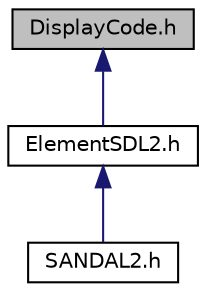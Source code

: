 digraph "DisplayCode.h"
{
  edge [fontname="Helvetica",fontsize="10",labelfontname="Helvetica",labelfontsize="10"];
  node [fontname="Helvetica",fontsize="10",shape=record];
  Node1 [label="DisplayCode.h",height=0.2,width=0.4,color="black", fillcolor="grey75", style="filled", fontcolor="black"];
  Node1 -> Node2 [dir="back",color="midnightblue",fontsize="10",style="solid",fontname="Helvetica"];
  Node2 [label="ElementSDL2.h",height=0.2,width=0.4,color="black", fillcolor="white", style="filled",URL="$ElementSDL2_8h.html",tooltip="Contains all structures related to Elements. "];
  Node2 -> Node3 [dir="back",color="midnightblue",fontsize="10",style="solid",fontname="Helvetica"];
  Node3 [label="SANDAL2.h",height=0.2,width=0.4,color="black", fillcolor="white", style="filled",URL="$SANDAL2_8h.html",tooltip="File to include, include everything else. Compilation flags to use : -lSDL2 -lSDL2_ttf -lSDL2_image -..."];
}
